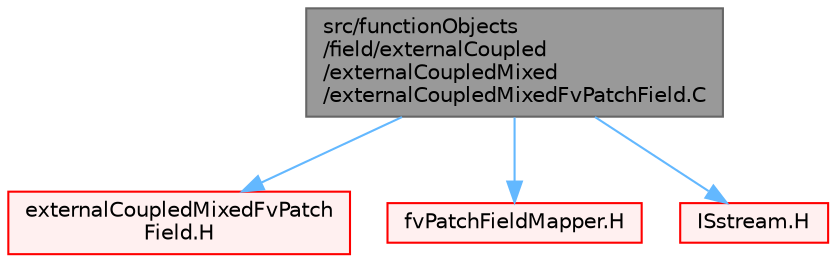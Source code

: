 digraph "src/functionObjects/field/externalCoupled/externalCoupledMixed/externalCoupledMixedFvPatchField.C"
{
 // LATEX_PDF_SIZE
  bgcolor="transparent";
  edge [fontname=Helvetica,fontsize=10,labelfontname=Helvetica,labelfontsize=10];
  node [fontname=Helvetica,fontsize=10,shape=box,height=0.2,width=0.4];
  Node1 [id="Node000001",label="src/functionObjects\l/field/externalCoupled\l/externalCoupledMixed\l/externalCoupledMixedFvPatchField.C",height=0.2,width=0.4,color="gray40", fillcolor="grey60", style="filled", fontcolor="black",tooltip=" "];
  Node1 -> Node2 [id="edge1_Node000001_Node000002",color="steelblue1",style="solid",tooltip=" "];
  Node2 [id="Node000002",label="externalCoupledMixedFvPatch\lField.H",height=0.2,width=0.4,color="red", fillcolor="#FFF0F0", style="filled",URL="$externalCoupledMixedFvPatchField_8H.html",tooltip=" "];
  Node1 -> Node268 [id="edge2_Node000001_Node000268",color="steelblue1",style="solid",tooltip=" "];
  Node268 [id="Node000268",label="fvPatchFieldMapper.H",height=0.2,width=0.4,color="red", fillcolor="#FFF0F0", style="filled",URL="$fvPatchFieldMapper_8H.html",tooltip=" "];
  Node1 -> Node150 [id="edge3_Node000001_Node000150",color="steelblue1",style="solid",tooltip=" "];
  Node150 [id="Node000150",label="ISstream.H",height=0.2,width=0.4,color="red", fillcolor="#FFF0F0", style="filled",URL="$ISstream_8H.html",tooltip=" "];
}
